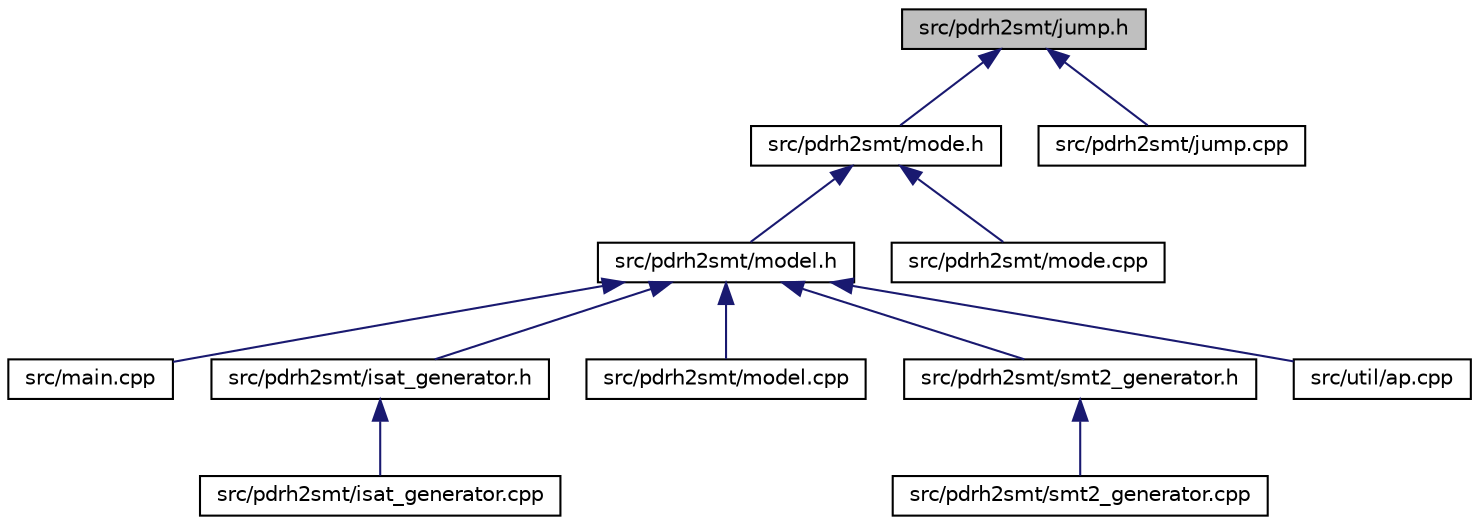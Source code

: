 digraph "src/pdrh2smt/jump.h"
{
  edge [fontname="Helvetica",fontsize="10",labelfontname="Helvetica",labelfontsize="10"];
  node [fontname="Helvetica",fontsize="10",shape=record];
  Node1 [label="src/pdrh2smt/jump.h",height=0.2,width=0.4,color="black", fillcolor="grey75", style="filled", fontcolor="black"];
  Node1 -> Node2 [dir="back",color="midnightblue",fontsize="10",style="solid",fontname="Helvetica"];
  Node2 [label="src/pdrh2smt/mode.h",height=0.2,width=0.4,color="black", fillcolor="white", style="filled",URL="$mode_8h.html"];
  Node2 -> Node3 [dir="back",color="midnightblue",fontsize="10",style="solid",fontname="Helvetica"];
  Node3 [label="src/pdrh2smt/model.h",height=0.2,width=0.4,color="black", fillcolor="white", style="filled",URL="$model_8h.html"];
  Node3 -> Node4 [dir="back",color="midnightblue",fontsize="10",style="solid",fontname="Helvetica"];
  Node4 [label="src/main.cpp",height=0.2,width=0.4,color="black", fillcolor="white", style="filled",URL="$main_8cpp.html"];
  Node3 -> Node5 [dir="back",color="midnightblue",fontsize="10",style="solid",fontname="Helvetica"];
  Node5 [label="src/pdrh2smt/isat_generator.h",height=0.2,width=0.4,color="black", fillcolor="white", style="filled",URL="$isat__generator_8h.html"];
  Node5 -> Node6 [dir="back",color="midnightblue",fontsize="10",style="solid",fontname="Helvetica"];
  Node6 [label="src/pdrh2smt/isat_generator.cpp",height=0.2,width=0.4,color="black", fillcolor="white", style="filled",URL="$isat__generator_8cpp.html"];
  Node3 -> Node7 [dir="back",color="midnightblue",fontsize="10",style="solid",fontname="Helvetica"];
  Node7 [label="src/pdrh2smt/model.cpp",height=0.2,width=0.4,color="black", fillcolor="white", style="filled",URL="$model_8cpp.html"];
  Node3 -> Node8 [dir="back",color="midnightblue",fontsize="10",style="solid",fontname="Helvetica"];
  Node8 [label="src/pdrh2smt/smt2_generator.h",height=0.2,width=0.4,color="black", fillcolor="white", style="filled",URL="$pdrh2smt_2smt2__generator_8h.html"];
  Node8 -> Node9 [dir="back",color="midnightblue",fontsize="10",style="solid",fontname="Helvetica"];
  Node9 [label="src/pdrh2smt/smt2_generator.cpp",height=0.2,width=0.4,color="black", fillcolor="white", style="filled",URL="$pdrh2smt_2smt2__generator_8cpp.html"];
  Node3 -> Node10 [dir="back",color="midnightblue",fontsize="10",style="solid",fontname="Helvetica"];
  Node10 [label="src/util/ap.cpp",height=0.2,width=0.4,color="black", fillcolor="white", style="filled",URL="$ap_8cpp.html"];
  Node2 -> Node11 [dir="back",color="midnightblue",fontsize="10",style="solid",fontname="Helvetica"];
  Node11 [label="src/pdrh2smt/mode.cpp",height=0.2,width=0.4,color="black", fillcolor="white", style="filled",URL="$mode_8cpp.html"];
  Node1 -> Node12 [dir="back",color="midnightblue",fontsize="10",style="solid",fontname="Helvetica"];
  Node12 [label="src/pdrh2smt/jump.cpp",height=0.2,width=0.4,color="black", fillcolor="white", style="filled",URL="$jump_8cpp.html"];
}
